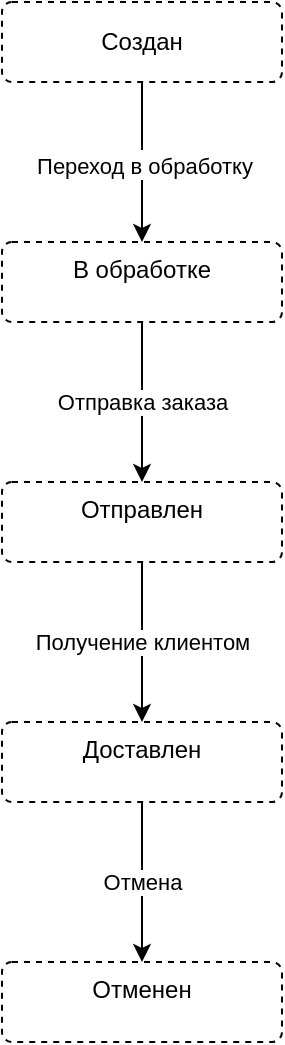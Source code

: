 <mxfile version="24.7.6">
  <diagram name="Страница — 1" id="DguqUM_-NMD7jswyguIH">
    <mxGraphModel dx="1626" dy="767" grid="1" gridSize="10" guides="1" tooltips="1" connect="1" arrows="1" fold="1" page="1" pageScale="1" pageWidth="827" pageHeight="1169" math="0" shadow="0">
      <root>
        <mxCell id="0" />
        <mxCell id="1" parent="0" />
        <mxCell id="Bfy74ty1KeVbb3iUTsnF-1" value="Создан" style="html=1;align=center;verticalAlign=middle;rounded=1;absoluteArcSize=1;arcSize=10;dashed=1;whiteSpace=wrap;" parent="1" vertex="1">
          <mxGeometry x="310" y="40" width="140" height="40" as="geometry" />
        </mxCell>
        <mxCell id="Bfy74ty1KeVbb3iUTsnF-2" value="В обработке" style="html=1;align=center;verticalAlign=top;rounded=1;absoluteArcSize=1;arcSize=10;dashed=1;whiteSpace=wrap;" parent="1" vertex="1">
          <mxGeometry x="310" y="160" width="140" height="40" as="geometry" />
        </mxCell>
        <mxCell id="Bfy74ty1KeVbb3iUTsnF-3" value="Отправлен" style="html=1;align=center;verticalAlign=top;rounded=1;absoluteArcSize=1;arcSize=10;dashed=1;whiteSpace=wrap;" parent="1" vertex="1">
          <mxGeometry x="310" y="280" width="140" height="40" as="geometry" />
        </mxCell>
        <mxCell id="Bfy74ty1KeVbb3iUTsnF-4" value="Доставлен" style="html=1;align=center;verticalAlign=top;rounded=1;absoluteArcSize=1;arcSize=10;dashed=1;whiteSpace=wrap;" parent="1" vertex="1">
          <mxGeometry x="310" y="400" width="140" height="40" as="geometry" />
        </mxCell>
        <mxCell id="Bfy74ty1KeVbb3iUTsnF-5" value="Отменен" style="html=1;align=center;verticalAlign=top;rounded=1;absoluteArcSize=1;arcSize=10;dashed=1;whiteSpace=wrap;" parent="1" vertex="1">
          <mxGeometry x="310" y="520" width="140" height="40" as="geometry" />
        </mxCell>
        <mxCell id="Bfy74ty1KeVbb3iUTsnF-6" value="" style="endArrow=classic;html=1;rounded=0;exitX=0.5;exitY=1;exitDx=0;exitDy=0;" parent="1" source="Bfy74ty1KeVbb3iUTsnF-1" target="Bfy74ty1KeVbb3iUTsnF-2" edge="1">
          <mxGeometry relative="1" as="geometry">
            <mxPoint x="420" y="130" as="sourcePoint" />
            <mxPoint x="520" y="130" as="targetPoint" />
          </mxGeometry>
        </mxCell>
        <mxCell id="Bfy74ty1KeVbb3iUTsnF-7" value="Label" style="edgeLabel;resizable=0;html=1;;align=center;verticalAlign=middle;" parent="Bfy74ty1KeVbb3iUTsnF-6" connectable="0" vertex="1">
          <mxGeometry relative="1" as="geometry" />
        </mxCell>
        <mxCell id="Bfy74ty1KeVbb3iUTsnF-8" value="Переход в обработку" style="edgeLabel;html=1;align=center;verticalAlign=middle;resizable=0;points=[];" parent="Bfy74ty1KeVbb3iUTsnF-6" vertex="1" connectable="0">
          <mxGeometry x="0.05" y="1" relative="1" as="geometry">
            <mxPoint as="offset" />
          </mxGeometry>
        </mxCell>
        <mxCell id="Bfy74ty1KeVbb3iUTsnF-9" value="" style="endArrow=classic;html=1;rounded=0;exitX=0.5;exitY=1;exitDx=0;exitDy=0;entryX=0.5;entryY=0;entryDx=0;entryDy=0;" parent="1" source="Bfy74ty1KeVbb3iUTsnF-2" target="Bfy74ty1KeVbb3iUTsnF-3" edge="1">
          <mxGeometry relative="1" as="geometry">
            <mxPoint x="360" y="400" as="sourcePoint" />
            <mxPoint x="460" y="400" as="targetPoint" />
          </mxGeometry>
        </mxCell>
        <mxCell id="Bfy74ty1KeVbb3iUTsnF-10" value="Отправка заказа" style="edgeLabel;resizable=0;html=1;;align=center;verticalAlign=middle;" parent="Bfy74ty1KeVbb3iUTsnF-9" connectable="0" vertex="1">
          <mxGeometry relative="1" as="geometry" />
        </mxCell>
        <mxCell id="Bfy74ty1KeVbb3iUTsnF-11" value="" style="endArrow=classic;html=1;rounded=0;exitX=0.5;exitY=1;exitDx=0;exitDy=0;entryX=0.5;entryY=0;entryDx=0;entryDy=0;" parent="1" source="Bfy74ty1KeVbb3iUTsnF-3" target="Bfy74ty1KeVbb3iUTsnF-4" edge="1">
          <mxGeometry relative="1" as="geometry">
            <mxPoint x="360" y="400" as="sourcePoint" />
            <mxPoint x="460" y="400" as="targetPoint" />
          </mxGeometry>
        </mxCell>
        <mxCell id="Bfy74ty1KeVbb3iUTsnF-12" value="Получение клиентом" style="edgeLabel;resizable=0;html=1;;align=center;verticalAlign=middle;" parent="Bfy74ty1KeVbb3iUTsnF-11" connectable="0" vertex="1">
          <mxGeometry relative="1" as="geometry" />
        </mxCell>
        <mxCell id="Bfy74ty1KeVbb3iUTsnF-13" value="" style="endArrow=classic;html=1;rounded=0;exitX=0.5;exitY=1;exitDx=0;exitDy=0;entryX=0.5;entryY=0;entryDx=0;entryDy=0;" parent="1" source="Bfy74ty1KeVbb3iUTsnF-4" target="Bfy74ty1KeVbb3iUTsnF-5" edge="1">
          <mxGeometry relative="1" as="geometry">
            <mxPoint x="360" y="400" as="sourcePoint" />
            <mxPoint x="460" y="400" as="targetPoint" />
          </mxGeometry>
        </mxCell>
        <mxCell id="Bfy74ty1KeVbb3iUTsnF-14" value="Отмена" style="edgeLabel;resizable=0;html=1;;align=center;verticalAlign=middle;" parent="Bfy74ty1KeVbb3iUTsnF-13" connectable="0" vertex="1">
          <mxGeometry relative="1" as="geometry" />
        </mxCell>
      </root>
    </mxGraphModel>
  </diagram>
</mxfile>
